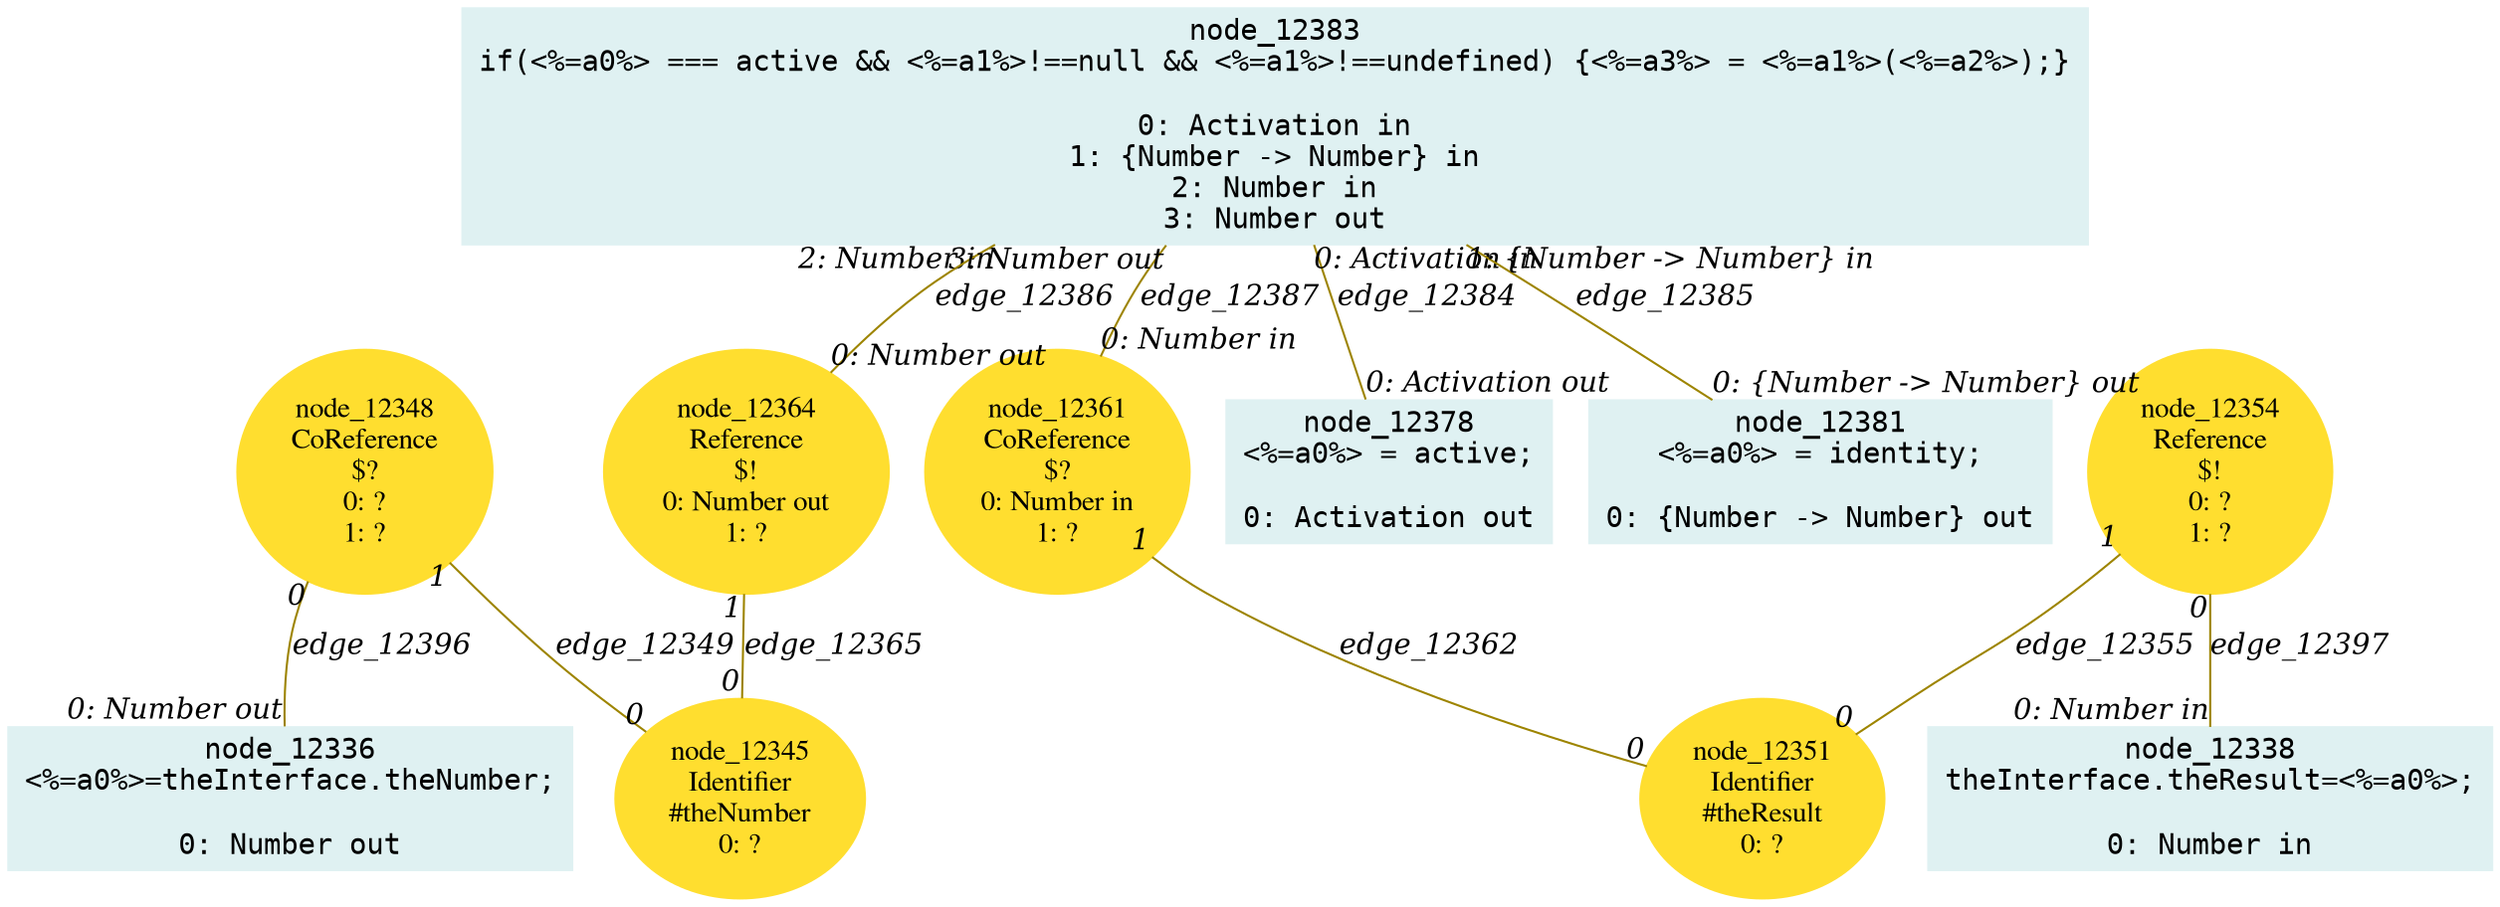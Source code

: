digraph g{node_12336 [shape="box", style="filled", color="#dff1f2", fontname="Courier", label="node_12336
<%=a0%>=theInterface.theNumber;

0: Number out" ]
node_12338 [shape="box", style="filled", color="#dff1f2", fontname="Courier", label="node_12338
theInterface.theResult=<%=a0%>;

0: Number in" ]
node_12345 [shape="ellipse", style="filled", color="#ffde2f", fontname="Times", label="node_12345
Identifier
#theNumber
0: ?" ]
node_12348 [shape="ellipse", style="filled", color="#ffde2f", fontname="Times", label="node_12348
CoReference
$?
0: ?
1: ?" ]
node_12351 [shape="ellipse", style="filled", color="#ffde2f", fontname="Times", label="node_12351
Identifier
#theResult
0: ?" ]
node_12354 [shape="ellipse", style="filled", color="#ffde2f", fontname="Times", label="node_12354
Reference
$!
0: ?
1: ?" ]
node_12361 [shape="ellipse", style="filled", color="#ffde2f", fontname="Times", label="node_12361
CoReference
$?
0: Number in
1: ?" ]
node_12364 [shape="ellipse", style="filled", color="#ffde2f", fontname="Times", label="node_12364
Reference
$!
0: Number out
1: ?" ]
node_12378 [shape="box", style="filled", color="#dff1f2", fontname="Courier", label="node_12378
<%=a0%> = active;

0: Activation out" ]
node_12381 [shape="box", style="filled", color="#dff1f2", fontname="Courier", label="node_12381
<%=a0%> = identity;

0: {Number -> Number} out" ]
node_12383 [shape="box", style="filled", color="#dff1f2", fontname="Courier", label="node_12383
if(<%=a0%> === active && <%=a1%>!==null && <%=a1%>!==undefined) {<%=a3%> = <%=a1%>(<%=a2%>);}

0: Activation in
1: {Number -> Number} in
2: Number in
3: Number out" ]
node_12348 -> node_12345 [dir=none, arrowHead=none, fontname="Times-Italic", arrowsize=1, color="#9d8400", label="edge_12349",  headlabel="0", taillabel="1" ]
node_12354 -> node_12351 [dir=none, arrowHead=none, fontname="Times-Italic", arrowsize=1, color="#9d8400", label="edge_12355",  headlabel="0", taillabel="1" ]
node_12361 -> node_12351 [dir=none, arrowHead=none, fontname="Times-Italic", arrowsize=1, color="#9d8400", label="edge_12362",  headlabel="0", taillabel="1" ]
node_12364 -> node_12345 [dir=none, arrowHead=none, fontname="Times-Italic", arrowsize=1, color="#9d8400", label="edge_12365",  headlabel="0", taillabel="1" ]
node_12383 -> node_12378 [dir=none, arrowHead=none, fontname="Times-Italic", arrowsize=1, color="#9d8400", label="edge_12384",  headlabel="0: Activation out", taillabel="0: Activation in" ]
node_12383 -> node_12381 [dir=none, arrowHead=none, fontname="Times-Italic", arrowsize=1, color="#9d8400", label="edge_12385",  headlabel="0: {Number -> Number} out", taillabel="1: {Number -> Number} in" ]
node_12383 -> node_12364 [dir=none, arrowHead=none, fontname="Times-Italic", arrowsize=1, color="#9d8400", label="edge_12386",  headlabel="0: Number out", taillabel="2: Number in" ]
node_12383 -> node_12361 [dir=none, arrowHead=none, fontname="Times-Italic", arrowsize=1, color="#9d8400", label="edge_12387",  headlabel="0: Number in", taillabel="3: Number out" ]
node_12348 -> node_12336 [dir=none, arrowHead=none, fontname="Times-Italic", arrowsize=1, color="#9d8400", label="edge_12396",  headlabel="0: Number out", taillabel="0" ]
node_12354 -> node_12338 [dir=none, arrowHead=none, fontname="Times-Italic", arrowsize=1, color="#9d8400", label="edge_12397",  headlabel="0: Number in", taillabel="0" ]
}